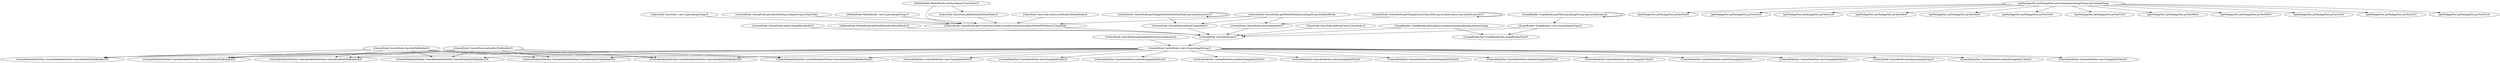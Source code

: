 digraph cmd_method {
    "LScopeBuilder ScopeBuilder.getScope()Lcom/ibm/wala/ipa/callgraph/AnalysisScope;" -> "LCentralNode CentralNode.go()V";
    "LScopeBuilder ScopeBuilder.getScope()Lcom/ibm/wala/ipa/callgraph/AnalysisScope;" -> "LScopeBuilderTest ScopeBuilderTest.scopeBuilderTest()V";
    "LCentralNode CentralNode.methodDotFileBuilder()V" -> "LCentralNodeDotFileTest CentralNodeDotFileTest.CentralNodeDotFileBuilder5()V";
    "LCentralNode CentralNode.methodDotFileBuilder()V" -> "LCentralNodeDotFileTest CentralNodeDotFileTest.CentralNodeDotFileBuilder0()V";
    "LCentralNode CentralNode.methodDotFileBuilder()V" -> "LCentralNodeDotFileTest CentralNodeDotFileTest.CentralNodeDotFileBuilderOwn()V";
    "LCentralNode CentralNode.methodDotFileBuilder()V" -> "LCentralNodeDotFileTest CentralNodeDotFileTest.CentralNodeDotFileBuilder3()V";
    "LCentralNode CentralNode.methodDotFileBuilder()V" -> "LCentralNodeDotFileTest CentralNodeDotFileTest.CentralNodeDotFileBuilder2()V";
    "LCentralNode CentralNode.methodDotFileBuilder()V" -> "LCentralNodeDotFileTest CentralNodeDotFileTest.CentralNodeDotFileBuilder4()V";
    "LCentralNode CentralNode.methodDotFileBuilder()V" -> "LCentralNodeDotFileTest CentralNodeDotFileTest.CentralNodeDotFileBuilder1()V";
    "LCentralNode CentralNode.collectChangeResultInfo()V" -> "LCentralNode CentralNode.go()V";
    "LMethodNode MethodNode.addPredMethod(LMethodNode;)V" -> "LCentralNode CentralNode.go()V";
    "LMethodNode MethodNode.setClassName(LClassNode;)V" -> "LClassNode ClassNode.addMethod(LMethodNode;)V";
    "LMethodNode MethodNode.setClassName(LClassNode;)V" -> "LCentralNode CentralNode.getCurrentClassNode(Lcom/ibm/wala/classLoader/ShrikeBTMethod;)LClassNode;";
    "LCentralNode CentralNode.<init>([Ljava/lang/String;)V" -> "LCentralNodeDotFileTest CentralNodeDotFileTest.CentralNodeDotFileBuilder5()V";
    "LCentralNode CentralNode.<init>([Ljava/lang/String;)V" -> "LCentralNodeTest CentralNodeTest.methodChangeInfo3Test()V";
    "LCentralNode CentralNode.<init>([Ljava/lang/String;)V" -> "LCentralNodeDotFileTest CentralNodeDotFileTest.CentralNodeDotFileBuilder0()V";
    "LCentralNode CentralNode.<init>([Ljava/lang/String;)V" -> "LCentralNodeTest CentralNodeTest.methodChangeInfo4Test()V";
    "LCentralNode CentralNode.<init>([Ljava/lang/String;)V" -> "LCentralNodeTest CentralNodeTest.classChangeInfo1Test()V";
    "LCentralNode CentralNode.<init>([Ljava/lang/String;)V" -> "LCentralNodeDotFileTest CentralNodeDotFileTest.CentralNodeDotFileBuilderOwn()V";
    "LCentralNode CentralNode.<init>([Ljava/lang/String;)V" -> "LCentralNodeDotFileTest CentralNodeDotFileTest.CentralNodeDotFileBuilder3()V";
    "LCentralNode CentralNode.<init>([Ljava/lang/String;)V" -> "LCentralNodeTest CentralNodeTest.methodChangeInfo5Test()V";
    "LCentralNode CentralNode.<init>([Ljava/lang/String;)V" -> "LCentralNodeDotFileTest CentralNodeDotFileTest.CentralNodeDotFileBuilder2()V";
    "LCentralNode CentralNode.<init>([Ljava/lang/String;)V" -> "LCentralNodeTest CentralNodeTest.classChangeInfo0Test()V";
    "LCentralNode CentralNode.<init>([Ljava/lang/String;)V" -> "LCentralNode CentralNode.main([Ljava/lang/String;)V";
    "LCentralNode CentralNode.<init>([Ljava/lang/String;)V" -> "LCentralNodeDotFileTest CentralNodeDotFileTest.CentralNodeDotFileBuilder4()V";
    "LCentralNode CentralNode.<init>([Ljava/lang/String;)V" -> "LCentralNodeTest CentralNodeTest.methodChangeInfo1Test()V";
    "LCentralNode CentralNode.<init>([Ljava/lang/String;)V" -> "LCentralNodeTest CentralNodeTest.classChangeInfo3Test()V";
    "LCentralNode CentralNode.<init>([Ljava/lang/String;)V" -> "LCentralNodeTest CentralNodeTest.classChangeInfo4Test()V";
    "LCentralNode CentralNode.<init>([Ljava/lang/String;)V" -> "LCentralNodeTest CentralNodeTest.classChangeInfo2Test()V";
    "LCentralNode CentralNode.<init>([Ljava/lang/String;)V" -> "LCentralNodeTest CentralNodeTest.methodChangeInfo0Test()V";
    "LCentralNode CentralNode.<init>([Ljava/lang/String;)V" -> "LCentralNodeDotFileTest CentralNodeDotFileTest.CentralNodeDotFileBuilder1()V";
    "LCentralNode CentralNode.<init>([Ljava/lang/String;)V" -> "LCentralNodeTest CentralNodeTest.methodChangeInfo2Test()V";
    "LCentralNode CentralNode.<init>([Ljava/lang/String;)V" -> "LCentralNodeTest CentralNodeTest.classChangeInfo5Test()V";
    "LCentralNode CentralNode.methodChangeInfo()V" -> "LCentralNode CentralNode.go()V";
    "LCentralNode CentralNode.classChangeInfo()V" -> "LCentralNode CentralNode.go()V";
    "LCentralNode CentralNode.getMethodNode(Ljava/lang/String;)LMethodNode;" -> "LCentralNode CentralNode.methodChangeInfo()V";
    "LCentralNode CentralNode.getMethodNode(Ljava/lang/String;)LMethodNode;" -> "LCentralNode CentralNode.classChangeInfo()V";
    "LCentralNode CentralNode.getMethodNode(Ljava/lang/String;)LMethodNode;" -> "LCentralNode CentralNode.getCurrentClassNode(Lcom/ibm/wala/classLoader/ShrikeBTMethod;)LClassNode;";
    "LCentralNode CentralNode.go()V" -> "LCentralNode CentralNode.<init>([Ljava/lang/String;)V";
    "LClassNode ClassNode.addPredClass(LClassNode;)V" -> "LCentralNode CentralNode.go()V";
    "LScopeBuilder ScopeBuilder.getFiles(Ljava/lang/String;)Ljava/util/ArrayList;" -> "LScopeBuilder ScopeBuilder.getFiles(Ljava/lang/String;)Ljava/util/ArrayList;";
    "LScopeBuilder ScopeBuilder.getFiles(Ljava/lang/String;)Ljava/util/ArrayList;" -> "LScopeBuilder ScopeBuilder.<init>(Ljava/lang/String;)V";
    "LScopeBuilder ScopeBuilder.<init>(Ljava/lang/String;)V" -> "LCentralNode CentralNode.go()V";
    "LScopeBuilder ScopeBuilder.<init>(Ljava/lang/String;)V" -> "LScopeBuilderTest ScopeBuilderTest.scopeBuilderTest()V";
    "LClassNode ClassNode.setCurrentNode(LMethodNode;)V" -> "LCentralNode CentralNode.getCurrentClassNode(Lcom/ibm/wala/classLoader/ShrikeBTMethod;)LClassNode;";
    "LCentralNode CentralNode.getChangeMethod(LMethodNode;Ljava/util/ArrayList;)V" -> "LCentralNode CentralNode.methodChangeInfo()V";
    "LCentralNode CentralNode.getChangeMethod(LMethodNode;Ljava/util/ArrayList;)V" -> "LCentralNode CentralNode.getChangeMethod(LMethodNode;Ljava/util/ArrayList;)V";
    "LJarPackageTest JarPackageTest.getContent(Ljava/lang/String;)Ljava/lang/String;" -> "LJarPackageTest JarPackageTest.jarTestM3()V";
    "LJarPackageTest JarPackageTest.getContent(Ljava/lang/String;)Ljava/lang/String;" -> "LJarPackageTest JarPackageTest.jarTestC5()V";
    "LJarPackageTest JarPackageTest.getContent(Ljava/lang/String;)Ljava/lang/String;" -> "LJarPackageTest JarPackageTest.jarTestC1()V";
    "LJarPackageTest JarPackageTest.getContent(Ljava/lang/String;)Ljava/lang/String;" -> "LJarPackageTest JarPackageTest.jarTestM2()V";
    "LJarPackageTest JarPackageTest.getContent(Ljava/lang/String;)Ljava/lang/String;" -> "LJarPackageTest JarPackageTest.jarTestM4()V";
    "LJarPackageTest JarPackageTest.getContent(Ljava/lang/String;)Ljava/lang/String;" -> "LJarPackageTest JarPackageTest.jarTestC0()V";
    "LJarPackageTest JarPackageTest.getContent(Ljava/lang/String;)Ljava/lang/String;" -> "LJarPackageTest JarPackageTest.jarTestC3()V";
    "LJarPackageTest JarPackageTest.getContent(Ljava/lang/String;)Ljava/lang/String;" -> "LJarPackageTest JarPackageTest.jarTestM0()V";
    "LJarPackageTest JarPackageTest.getContent(Ljava/lang/String;)Ljava/lang/String;" -> "LJarPackageTest JarPackageTest.jarTestM5()V";
    "LJarPackageTest JarPackageTest.getContent(Ljava/lang/String;)Ljava/lang/String;" -> "LJarPackageTest JarPackageTest.jarTestC4()V";
    "LJarPackageTest JarPackageTest.getContent(Ljava/lang/String;)Ljava/lang/String;" -> "LJarPackageTest JarPackageTest.jarTestC2()V";
    "LJarPackageTest JarPackageTest.getContent(Ljava/lang/String;)Ljava/lang/String;" -> "LJarPackageTest JarPackageTest.jarTestM1()V";
    "LCentralNode CentralNode.classDotFileBuilder()V" -> "LCentralNodeDotFileTest CentralNodeDotFileTest.CentralNodeDotFileBuilder5()V";
    "LCentralNode CentralNode.classDotFileBuilder()V" -> "LCentralNodeDotFileTest CentralNodeDotFileTest.CentralNodeDotFileBuilder0()V";
    "LCentralNode CentralNode.classDotFileBuilder()V" -> "LCentralNodeDotFileTest CentralNodeDotFileTest.CentralNodeDotFileBuilderOwn()V";
    "LCentralNode CentralNode.classDotFileBuilder()V" -> "LCentralNodeDotFileTest CentralNodeDotFileTest.CentralNodeDotFileBuilder3()V";
    "LCentralNode CentralNode.classDotFileBuilder()V" -> "LCentralNodeDotFileTest CentralNodeDotFileTest.CentralNodeDotFileBuilder2()V";
    "LCentralNode CentralNode.classDotFileBuilder()V" -> "LCentralNodeDotFileTest CentralNodeDotFileTest.CentralNodeDotFileBuilder4()V";
    "LCentralNode CentralNode.classDotFileBuilder()V" -> "LCentralNodeDotFileTest CentralNodeDotFileTest.CentralNodeDotFileBuilder1()V";
    "LCentralNode CentralNode.getChangeClass(LClassNode;Ljava/util/ArrayList;Ljava/util/ArrayList;)V" -> "LCentralNode CentralNode.classChangeInfo()V";
    "LCentralNode CentralNode.getChangeClass(LClassNode;Ljava/util/ArrayList;Ljava/util/ArrayList;)V" -> "LCentralNode CentralNode.getChangeClass(LClassNode;Ljava/util/ArrayList;Ljava/util/ArrayList;)V";
    "LClassNode ClassNode.<init>(Ljava/lang/String;)V" -> "LCentralNode CentralNode.getCurrentClassNode(Lcom/ibm/wala/classLoader/ShrikeBTMethod;)LClassNode;";
    "LCentralNode CentralNode.getChangeInfo()Ljava/util/ArrayList;" -> "LCentralNode CentralNode.<init>([Ljava/lang/String;)V";
    "LClassNode ClassNode.addMethod(LMethodNode;)V" -> "LCentralNode CentralNode.getCurrentClassNode(Lcom/ibm/wala/classLoader/ShrikeBTMethod;)LClassNode;";
    "LCentralNode CentralNode.getClassNode(Ljava/lang/String;)LClassNode;" -> "LCentralNode CentralNode.getCurrentClassNode(Lcom/ibm/wala/classLoader/ShrikeBTMethod;)LClassNode;";
    "LMethodNode MethodNode.<init>(Ljava/lang/String;)V" -> "LCentralNode CentralNode.getCurrentClassNode(Lcom/ibm/wala/classLoader/ShrikeBTMethod;)LClassNode;";
    "LCentralNode CentralNode.getCurrentClassNode(Lcom/ibm/wala/classLoader/ShrikeBTMethod;)LClassNode;" -> "LCentralNode CentralNode.go()V";
}
